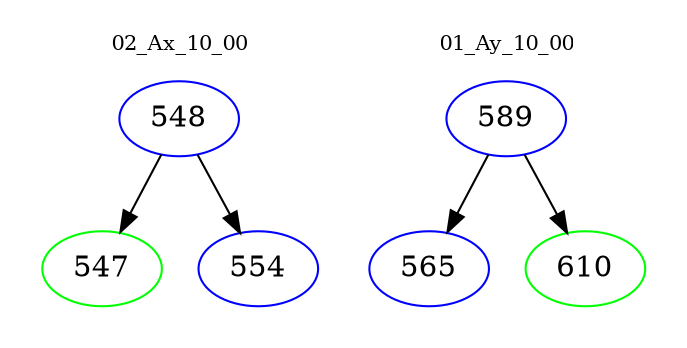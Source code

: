 digraph{
subgraph cluster_0 {
color = white
label = "02_Ax_10_00";
fontsize=10;
T0_548 [label="548", color="blue"]
T0_548 -> T0_547 [color="black"]
T0_547 [label="547", color="green"]
T0_548 -> T0_554 [color="black"]
T0_554 [label="554", color="blue"]
}
subgraph cluster_1 {
color = white
label = "01_Ay_10_00";
fontsize=10;
T1_589 [label="589", color="blue"]
T1_589 -> T1_565 [color="black"]
T1_565 [label="565", color="blue"]
T1_589 -> T1_610 [color="black"]
T1_610 [label="610", color="green"]
}
}
